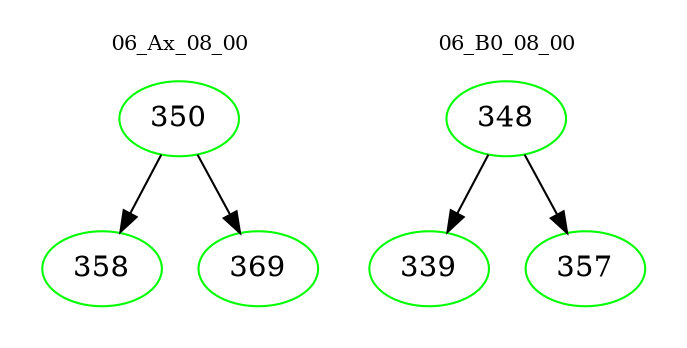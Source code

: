 digraph{
subgraph cluster_0 {
color = white
label = "06_Ax_08_00";
fontsize=10;
T0_350 [label="350", color="green"]
T0_350 -> T0_358 [color="black"]
T0_358 [label="358", color="green"]
T0_350 -> T0_369 [color="black"]
T0_369 [label="369", color="green"]
}
subgraph cluster_1 {
color = white
label = "06_B0_08_00";
fontsize=10;
T1_348 [label="348", color="green"]
T1_348 -> T1_339 [color="black"]
T1_339 [label="339", color="green"]
T1_348 -> T1_357 [color="black"]
T1_357 [label="357", color="green"]
}
}
